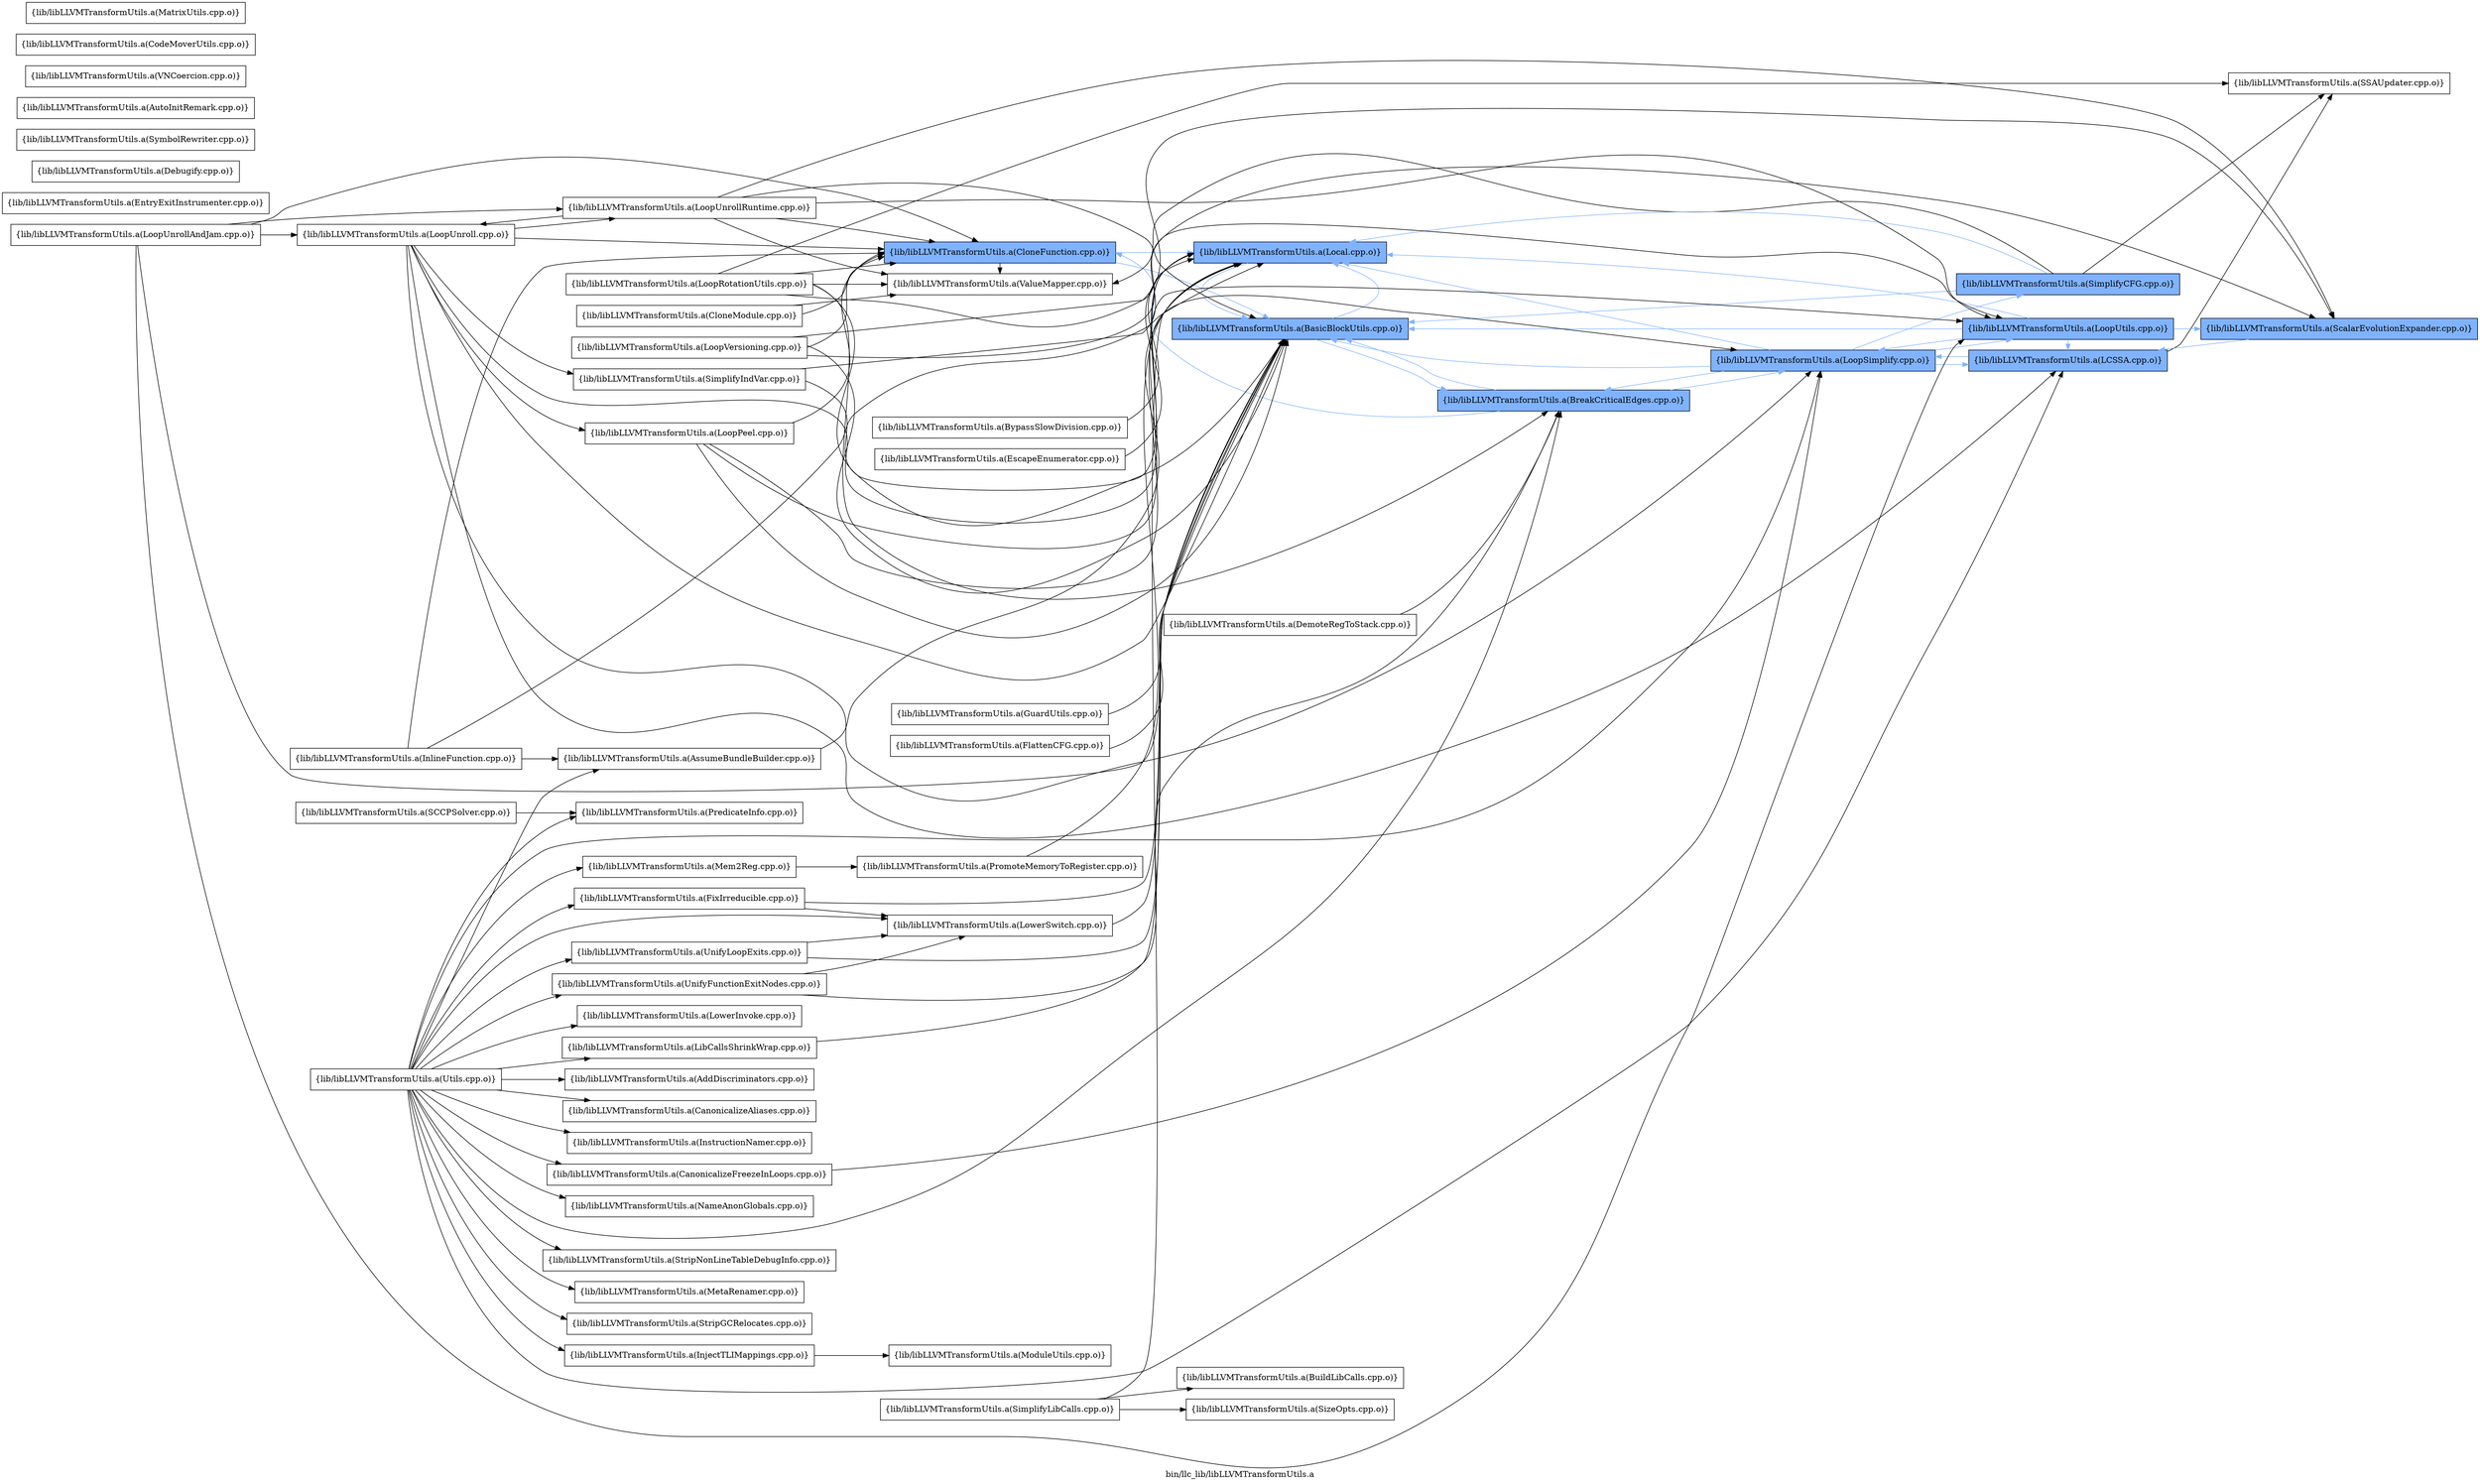 digraph "bin/llc_lib/libLLVMTransformUtils.a" {
	label="bin/llc_lib/libLLVMTransformUtils.a";
	rankdir=LR;
	{ rank=same; Node0x556d1ba21da8;  }
	{ rank=same; Node0x556d1ba22a28; Node0x556d1ba27668;  }
	{ rank=same; Node0x556d1ba31de8; Node0x556d1ba35ee8;  }
	{ rank=same; Node0x556d1ba30ee8;  }
	{ rank=same; Node0x556d1ba37108;  }
	{ rank=same; Node0x556d1ba38eb8; Node0x556d1ba16458; Node0x556d1ba249b8;  }
	{ rank=same; Node0x556d1ba21da8;  }
	{ rank=same; Node0x556d1ba22a28; Node0x556d1ba27668;  }
	{ rank=same; Node0x556d1ba31de8; Node0x556d1ba35ee8;  }
	{ rank=same; Node0x556d1ba30ee8;  }
	{ rank=same; Node0x556d1ba37108;  }
	{ rank=same; Node0x556d1ba38eb8; Node0x556d1ba16458; Node0x556d1ba249b8;  }

	Node0x556d1ba21da8 [shape=record,shape=box,group=0,label="{lib/libLLVMTransformUtils.a(CloneModule.cpp.o)}"];
	Node0x556d1ba21da8 -> Node0x556d1ba22a28;
	Node0x556d1ba21da8 -> Node0x556d1ba27668;
	Node0x556d1ba24eb8 [shape=record,shape=box,group=0,label="{lib/libLLVMTransformUtils.a(EntryExitInstrumenter.cpp.o)}"];
	Node0x556d1ba29c88 [shape=record,shape=box,group=0,label="{lib/libLLVMTransformUtils.a(Utils.cpp.o)}"];
	Node0x556d1ba29c88 -> Node0x556d1ba31708;
	Node0x556d1ba29c88 -> Node0x556d1ba30ee8;
	Node0x556d1ba29c88 -> Node0x556d1ba22258;
	Node0x556d1ba29c88 -> Node0x556d1ba38eb8;
	Node0x556d1ba29c88 -> Node0x556d1ba37108;
	Node0x556d1ba29c88 -> Node0x556d1ba2b038;
	Node0x556d1ba29c88 -> Node0x556d1ba20f98;
	Node0x556d1ba29c88 -> Node0x556d1ba22488;
	Node0x556d1ba29c88 -> Node0x556d1ba2b948;
	Node0x556d1ba29c88 -> Node0x556d1ba29eb8;
	Node0x556d1ba29c88 -> Node0x556d1ba2aa98;
	Node0x556d1ba29c88 -> Node0x556d1ba28658;
	Node0x556d1ba29c88 -> Node0x556d1ba291e8;
	Node0x556d1ba29c88 -> Node0x556d1ba29468;
	Node0x556d1ba29c88 -> Node0x556d1ba27168;
	Node0x556d1ba29c88 -> Node0x556d1ba2eff8;
	Node0x556d1ba29c88 -> Node0x556d1ba2ec38;
	Node0x556d1ba29c88 -> Node0x556d1ba2fa98;
	Node0x556d1ba29c88 -> Node0x556d1ba2d9c8;
	Node0x556d1ba29c88 -> Node0x556d1ba2d7e8;
	Node0x556d1ba29c88 -> Node0x556d1ba2df68;
	Node0x556d1ba31de8 [shape=record,shape=box,group=1,style=filled,fillcolor="0.600000 0.5 1",label="{lib/libLLVMTransformUtils.a(BasicBlockUtils.cpp.o)}"];
	Node0x556d1ba31de8 -> Node0x556d1ba30ee8[color="0.600000 0.5 1"];
	Node0x556d1ba31de8 -> Node0x556d1ba35ee8[color="0.600000 0.5 1"];
	Node0x556d1ba30ee8 [shape=record,shape=box,group=1,style=filled,fillcolor="0.600000 0.5 1",label="{lib/libLLVMTransformUtils.a(BreakCriticalEdges.cpp.o)}"];
	Node0x556d1ba30ee8 -> Node0x556d1ba31de8[color="0.600000 0.5 1"];
	Node0x556d1ba30ee8 -> Node0x556d1ba22a28[color="0.600000 0.5 1"];
	Node0x556d1ba30ee8 -> Node0x556d1ba37108[color="0.600000 0.5 1"];
	Node0x556d1ba22f78 [shape=record,shape=box,group=0,label="{lib/libLLVMTransformUtils.a(BypassSlowDivision.cpp.o)}"];
	Node0x556d1ba22f78 -> Node0x556d1ba35ee8;
	Node0x556d1ba35ee8 [shape=record,shape=box,group=1,style=filled,fillcolor="0.600000 0.5 1",label="{lib/libLLVMTransformUtils.a(Local.cpp.o)}"];
	Node0x556d1ba35ee8 -> Node0x556d1ba31de8[color="0.600000 0.5 1"];
	Node0x556d1ba2ce38 [shape=record,shape=box,group=0,label="{lib/libLLVMTransformUtils.a(SimplifyLibCalls.cpp.o)}"];
	Node0x556d1ba2ce38 -> Node0x556d1ba308a8;
	Node0x556d1ba2ce38 -> Node0x556d1ba35ee8;
	Node0x556d1ba2ce38 -> Node0x556d1ba2ae58;
	Node0x556d1ba2ae58 [shape=record,shape=box,group=0,label="{lib/libLLVMTransformUtils.a(SizeOpts.cpp.o)}"];
	Node0x556d1ba249b8 [shape=record,shape=box,group=1,style=filled,fillcolor="0.600000 0.5 1",label="{lib/libLLVMTransformUtils.a(SimplifyCFG.cpp.o)}"];
	Node0x556d1ba249b8 -> Node0x556d1ba31de8[color="0.600000 0.5 1"];
	Node0x556d1ba249b8 -> Node0x556d1ba35ee8[color="0.600000 0.5 1"];
	Node0x556d1ba249b8 -> Node0x556d1ba244b8;
	Node0x556d1ba249b8 -> Node0x556d1ba27668;
	Node0x556d1ba16458 [shape=record,shape=box,group=1,style=filled,fillcolor="0.600000 0.5 1",label="{lib/libLLVMTransformUtils.a(LoopUtils.cpp.o)}"];
	Node0x556d1ba16458 -> Node0x556d1ba31de8[color="0.600000 0.5 1"];
	Node0x556d1ba16458 -> Node0x556d1ba38eb8[color="0.600000 0.5 1"];
	Node0x556d1ba16458 -> Node0x556d1ba35ee8[color="0.600000 0.5 1"];
	Node0x556d1ba16458 -> Node0x556d1ba37108[color="0.600000 0.5 1"];
	Node0x556d1ba16458 -> Node0x556d1ba233d8[color="0.600000 0.5 1"];
	Node0x556d1ba38eb8 [shape=record,shape=box,group=1,style=filled,fillcolor="0.600000 0.5 1",label="{lib/libLLVMTransformUtils.a(LCSSA.cpp.o)}"];
	Node0x556d1ba38eb8 -> Node0x556d1ba37108[color="0.600000 0.5 1"];
	Node0x556d1ba38eb8 -> Node0x556d1ba244b8;
	Node0x556d1ba37108 [shape=record,shape=box,group=1,style=filled,fillcolor="0.600000 0.5 1",label="{lib/libLLVMTransformUtils.a(LoopSimplify.cpp.o)}"];
	Node0x556d1ba37108 -> Node0x556d1ba31de8[color="0.600000 0.5 1"];
	Node0x556d1ba37108 -> Node0x556d1ba30ee8[color="0.600000 0.5 1"];
	Node0x556d1ba37108 -> Node0x556d1ba38eb8[color="0.600000 0.5 1"];
	Node0x556d1ba37108 -> Node0x556d1ba35ee8[color="0.600000 0.5 1"];
	Node0x556d1ba37108 -> Node0x556d1ba16458[color="0.600000 0.5 1"];
	Node0x556d1ba37108 -> Node0x556d1ba249b8[color="0.600000 0.5 1"];
	Node0x556d1ba233d8 [shape=record,shape=box,group=1,style=filled,fillcolor="0.600000 0.5 1",label="{lib/libLLVMTransformUtils.a(ScalarEvolutionExpander.cpp.o)}"];
	Node0x556d1ba233d8 -> Node0x556d1ba38eb8[color="0.600000 0.5 1"];
	Node0x556d1ba254a8 [shape=record,shape=box,group=0,label="{lib/libLLVMTransformUtils.a(Debugify.cpp.o)}"];
	Node0x556d1ba21e48 [shape=record,shape=box,group=0,label="{lib/libLLVMTransformUtils.a(ModuleUtils.cpp.o)}"];
	Node0x556d1ba39318 [shape=record,shape=box,group=0,label="{lib/libLLVMTransformUtils.a(InlineFunction.cpp.o)}"];
	Node0x556d1ba39318 -> Node0x556d1ba31708;
	Node0x556d1ba39318 -> Node0x556d1ba22a28;
	Node0x556d1ba39318 -> Node0x556d1ba35ee8;
	Node0x556d1ba25bd8 [shape=record,shape=box,group=0,label="{lib/libLLVMTransformUtils.a(DemoteRegToStack.cpp.o)}"];
	Node0x556d1ba25bd8 -> Node0x556d1ba30ee8;
	Node0x556d1ba22258 [shape=record,shape=box,group=0,label="{lib/libLLVMTransformUtils.a(CanonicalizeFreezeInLoops.cpp.o)}"];
	Node0x556d1ba22258 -> Node0x556d1ba37108;
	Node0x556d1ba2b038 [shape=record,shape=box,group=0,label="{lib/libLLVMTransformUtils.a(LowerInvoke.cpp.o)}"];
	Node0x556d1ba2b218 [shape=record,shape=box,group=0,label="{lib/libLLVMTransformUtils.a(SymbolRewriter.cpp.o)}"];
	Node0x556d1ba242d8 [shape=record,shape=box,group=0,label="{lib/libLLVMTransformUtils.a(EscapeEnumerator.cpp.o)}"];
	Node0x556d1ba242d8 -> Node0x556d1ba35ee8;
	Node0x556d1ba22a28 [shape=record,shape=box,group=1,style=filled,fillcolor="0.600000 0.5 1",label="{lib/libLLVMTransformUtils.a(CloneFunction.cpp.o)}"];
	Node0x556d1ba22a28 -> Node0x556d1ba31de8[color="0.600000 0.5 1"];
	Node0x556d1ba22a28 -> Node0x556d1ba35ee8[color="0.600000 0.5 1"];
	Node0x556d1ba22a28 -> Node0x556d1ba27668;
	Node0x556d1ba244b8 [shape=record,shape=box,group=0,label="{lib/libLLVMTransformUtils.a(SSAUpdater.cpp.o)}"];
	Node0x556d1ba27668 [shape=record,shape=box,group=0,label="{lib/libLLVMTransformUtils.a(ValueMapper.cpp.o)}"];
	Node0x556d1ba308a8 [shape=record,shape=box,group=0,label="{lib/libLLVMTransformUtils.a(BuildLibCalls.cpp.o)}"];
	Node0x556d1ba16c28 [shape=record,shape=box,group=0,label="{lib/libLLVMTransformUtils.a(LoopVersioning.cpp.o)}"];
	Node0x556d1ba16c28 -> Node0x556d1ba31de8;
	Node0x556d1ba16c28 -> Node0x556d1ba22a28;
	Node0x556d1ba16c28 -> Node0x556d1ba16458;
	Node0x556d1ba16c28 -> Node0x556d1ba233d8;
	Node0x556d1ba2b948 [shape=record,shape=box,group=0,label="{lib/libLLVMTransformUtils.a(UnifyFunctionExitNodes.cpp.o)}"];
	Node0x556d1ba2b948 -> Node0x556d1ba30ee8;
	Node0x556d1ba2b948 -> Node0x556d1ba20f98;
	Node0x556d1ba311b8 [shape=record,shape=box,group=0,label="{lib/libLLVMTransformUtils.a(AutoInitRemark.cpp.o)}"];
	Node0x556d1ba31708 [shape=record,shape=box,group=0,label="{lib/libLLVMTransformUtils.a(AssumeBundleBuilder.cpp.o)}"];
	Node0x556d1ba31708 -> Node0x556d1ba35ee8;
	Node0x556d1ba239c8 [shape=record,shape=box,group=0,label="{lib/libLLVMTransformUtils.a(GuardUtils.cpp.o)}"];
	Node0x556d1ba239c8 -> Node0x556d1ba31de8;
	Node0x556d1ba282e8 [shape=record,shape=box,group=0,label="{lib/libLLVMTransformUtils.a(VNCoercion.cpp.o)}"];
	Node0x556d1ba22488 [shape=record,shape=box,group=0,label="{lib/libLLVMTransformUtils.a(PredicateInfo.cpp.o)}"];
	Node0x556d1ba24698 [shape=record,shape=box,group=0,label="{lib/libLLVMTransformUtils.a(FlattenCFG.cpp.o)}"];
	Node0x556d1ba24698 -> Node0x556d1ba31de8;
	Node0x556d1ba25228 [shape=record,shape=box,group=0,label="{lib/libLLVMTransformUtils.a(SimplifyIndVar.cpp.o)}"];
	Node0x556d1ba25228 -> Node0x556d1ba35ee8;
	Node0x556d1ba25228 -> Node0x556d1ba233d8;
	Node0x556d1ba21128 [shape=record,shape=box,group=0,label="{lib/libLLVMTransformUtils.a(CodeMoverUtils.cpp.o)}"];
	Node0x556d1ba358a8 [shape=record,shape=box,group=0,label="{lib/libLLVMTransformUtils.a(LoopPeel.cpp.o)}"];
	Node0x556d1ba358a8 -> Node0x556d1ba31de8;
	Node0x556d1ba358a8 -> Node0x556d1ba22a28;
	Node0x556d1ba358a8 -> Node0x556d1ba37108;
	Node0x556d1ba358a8 -> Node0x556d1ba16458;
	Node0x556d1ba34f98 [shape=record,shape=box,group=0,label="{lib/libLLVMTransformUtils.a(LoopRotationUtils.cpp.o)}"];
	Node0x556d1ba34f98 -> Node0x556d1ba31de8;
	Node0x556d1ba34f98 -> Node0x556d1ba30ee8;
	Node0x556d1ba34f98 -> Node0x556d1ba22a28;
	Node0x556d1ba34f98 -> Node0x556d1ba35ee8;
	Node0x556d1ba34f98 -> Node0x556d1ba244b8;
	Node0x556d1ba34f98 -> Node0x556d1ba27668;
	Node0x556d1ba36988 [shape=record,shape=box,group=0,label="{lib/libLLVMTransformUtils.a(LoopUnroll.cpp.o)}"];
	Node0x556d1ba36988 -> Node0x556d1ba31de8;
	Node0x556d1ba36988 -> Node0x556d1ba22a28;
	Node0x556d1ba36988 -> Node0x556d1ba38eb8;
	Node0x556d1ba36988 -> Node0x556d1ba35ee8;
	Node0x556d1ba36988 -> Node0x556d1ba358a8;
	Node0x556d1ba36988 -> Node0x556d1ba37108;
	Node0x556d1ba36988 -> Node0x556d1ba15d78;
	Node0x556d1ba36988 -> Node0x556d1ba25228;
	Node0x556d1ba36258 [shape=record,shape=box,group=0,label="{lib/libLLVMTransformUtils.a(LoopUnrollAndJam.cpp.o)}"];
	Node0x556d1ba36258 -> Node0x556d1ba31de8;
	Node0x556d1ba36258 -> Node0x556d1ba22a28;
	Node0x556d1ba36258 -> Node0x556d1ba36988;
	Node0x556d1ba36258 -> Node0x556d1ba15d78;
	Node0x556d1ba36258 -> Node0x556d1ba16458;
	Node0x556d1ba21678 [shape=record,shape=box,group=0,label="{lib/libLLVMTransformUtils.a(MatrixUtils.cpp.o)}"];
	Node0x556d1ba22c08 [shape=record,shape=box,group=0,label="{lib/libLLVMTransformUtils.a(PromoteMemoryToRegister.cpp.o)}"];
	Node0x556d1ba22c08 -> Node0x556d1ba35ee8;
	Node0x556d1ba23978 [shape=record,shape=box,group=0,label="{lib/libLLVMTransformUtils.a(SCCPSolver.cpp.o)}"];
	Node0x556d1ba23978 -> Node0x556d1ba22488;
	Node0x556d1ba20f98 [shape=record,shape=box,group=0,label="{lib/libLLVMTransformUtils.a(LowerSwitch.cpp.o)}"];
	Node0x556d1ba20f98 -> Node0x556d1ba31de8;
	Node0x556d1ba15d78 [shape=record,shape=box,group=0,label="{lib/libLLVMTransformUtils.a(LoopUnrollRuntime.cpp.o)}"];
	Node0x556d1ba15d78 -> Node0x556d1ba31de8;
	Node0x556d1ba15d78 -> Node0x556d1ba22a28;
	Node0x556d1ba15d78 -> Node0x556d1ba36988;
	Node0x556d1ba15d78 -> Node0x556d1ba16458;
	Node0x556d1ba15d78 -> Node0x556d1ba233d8;
	Node0x556d1ba15d78 -> Node0x556d1ba27668;
	Node0x556d1ba29eb8 [shape=record,shape=box,group=0,label="{lib/libLLVMTransformUtils.a(AddDiscriminators.cpp.o)}"];
	Node0x556d1ba2aa98 [shape=record,shape=box,group=0,label="{lib/libLLVMTransformUtils.a(CanonicalizeAliases.cpp.o)}"];
	Node0x556d1ba28658 [shape=record,shape=box,group=0,label="{lib/libLLVMTransformUtils.a(InstructionNamer.cpp.o)}"];
	Node0x556d1ba291e8 [shape=record,shape=box,group=0,label="{lib/libLLVMTransformUtils.a(LibCallsShrinkWrap.cpp.o)}"];
	Node0x556d1ba291e8 -> Node0x556d1ba31de8;
	Node0x556d1ba29468 [shape=record,shape=box,group=0,label="{lib/libLLVMTransformUtils.a(NameAnonGlobals.cpp.o)}"];
	Node0x556d1ba27168 [shape=record,shape=box,group=0,label="{lib/libLLVMTransformUtils.a(Mem2Reg.cpp.o)}"];
	Node0x556d1ba27168 -> Node0x556d1ba22c08;
	Node0x556d1ba2eff8 [shape=record,shape=box,group=0,label="{lib/libLLVMTransformUtils.a(StripNonLineTableDebugInfo.cpp.o)}"];
	Node0x556d1ba2ec38 [shape=record,shape=box,group=0,label="{lib/libLLVMTransformUtils.a(MetaRenamer.cpp.o)}"];
	Node0x556d1ba2fa98 [shape=record,shape=box,group=0,label="{lib/libLLVMTransformUtils.a(StripGCRelocates.cpp.o)}"];
	Node0x556d1ba2d9c8 [shape=record,shape=box,group=0,label="{lib/libLLVMTransformUtils.a(InjectTLIMappings.cpp.o)}"];
	Node0x556d1ba2d9c8 -> Node0x556d1ba21e48;
	Node0x556d1ba2d7e8 [shape=record,shape=box,group=0,label="{lib/libLLVMTransformUtils.a(FixIrreducible.cpp.o)}"];
	Node0x556d1ba2d7e8 -> Node0x556d1ba31de8;
	Node0x556d1ba2d7e8 -> Node0x556d1ba20f98;
	Node0x556d1ba2df68 [shape=record,shape=box,group=0,label="{lib/libLLVMTransformUtils.a(UnifyLoopExits.cpp.o)}"];
	Node0x556d1ba2df68 -> Node0x556d1ba31de8;
	Node0x556d1ba2df68 -> Node0x556d1ba20f98;
}
